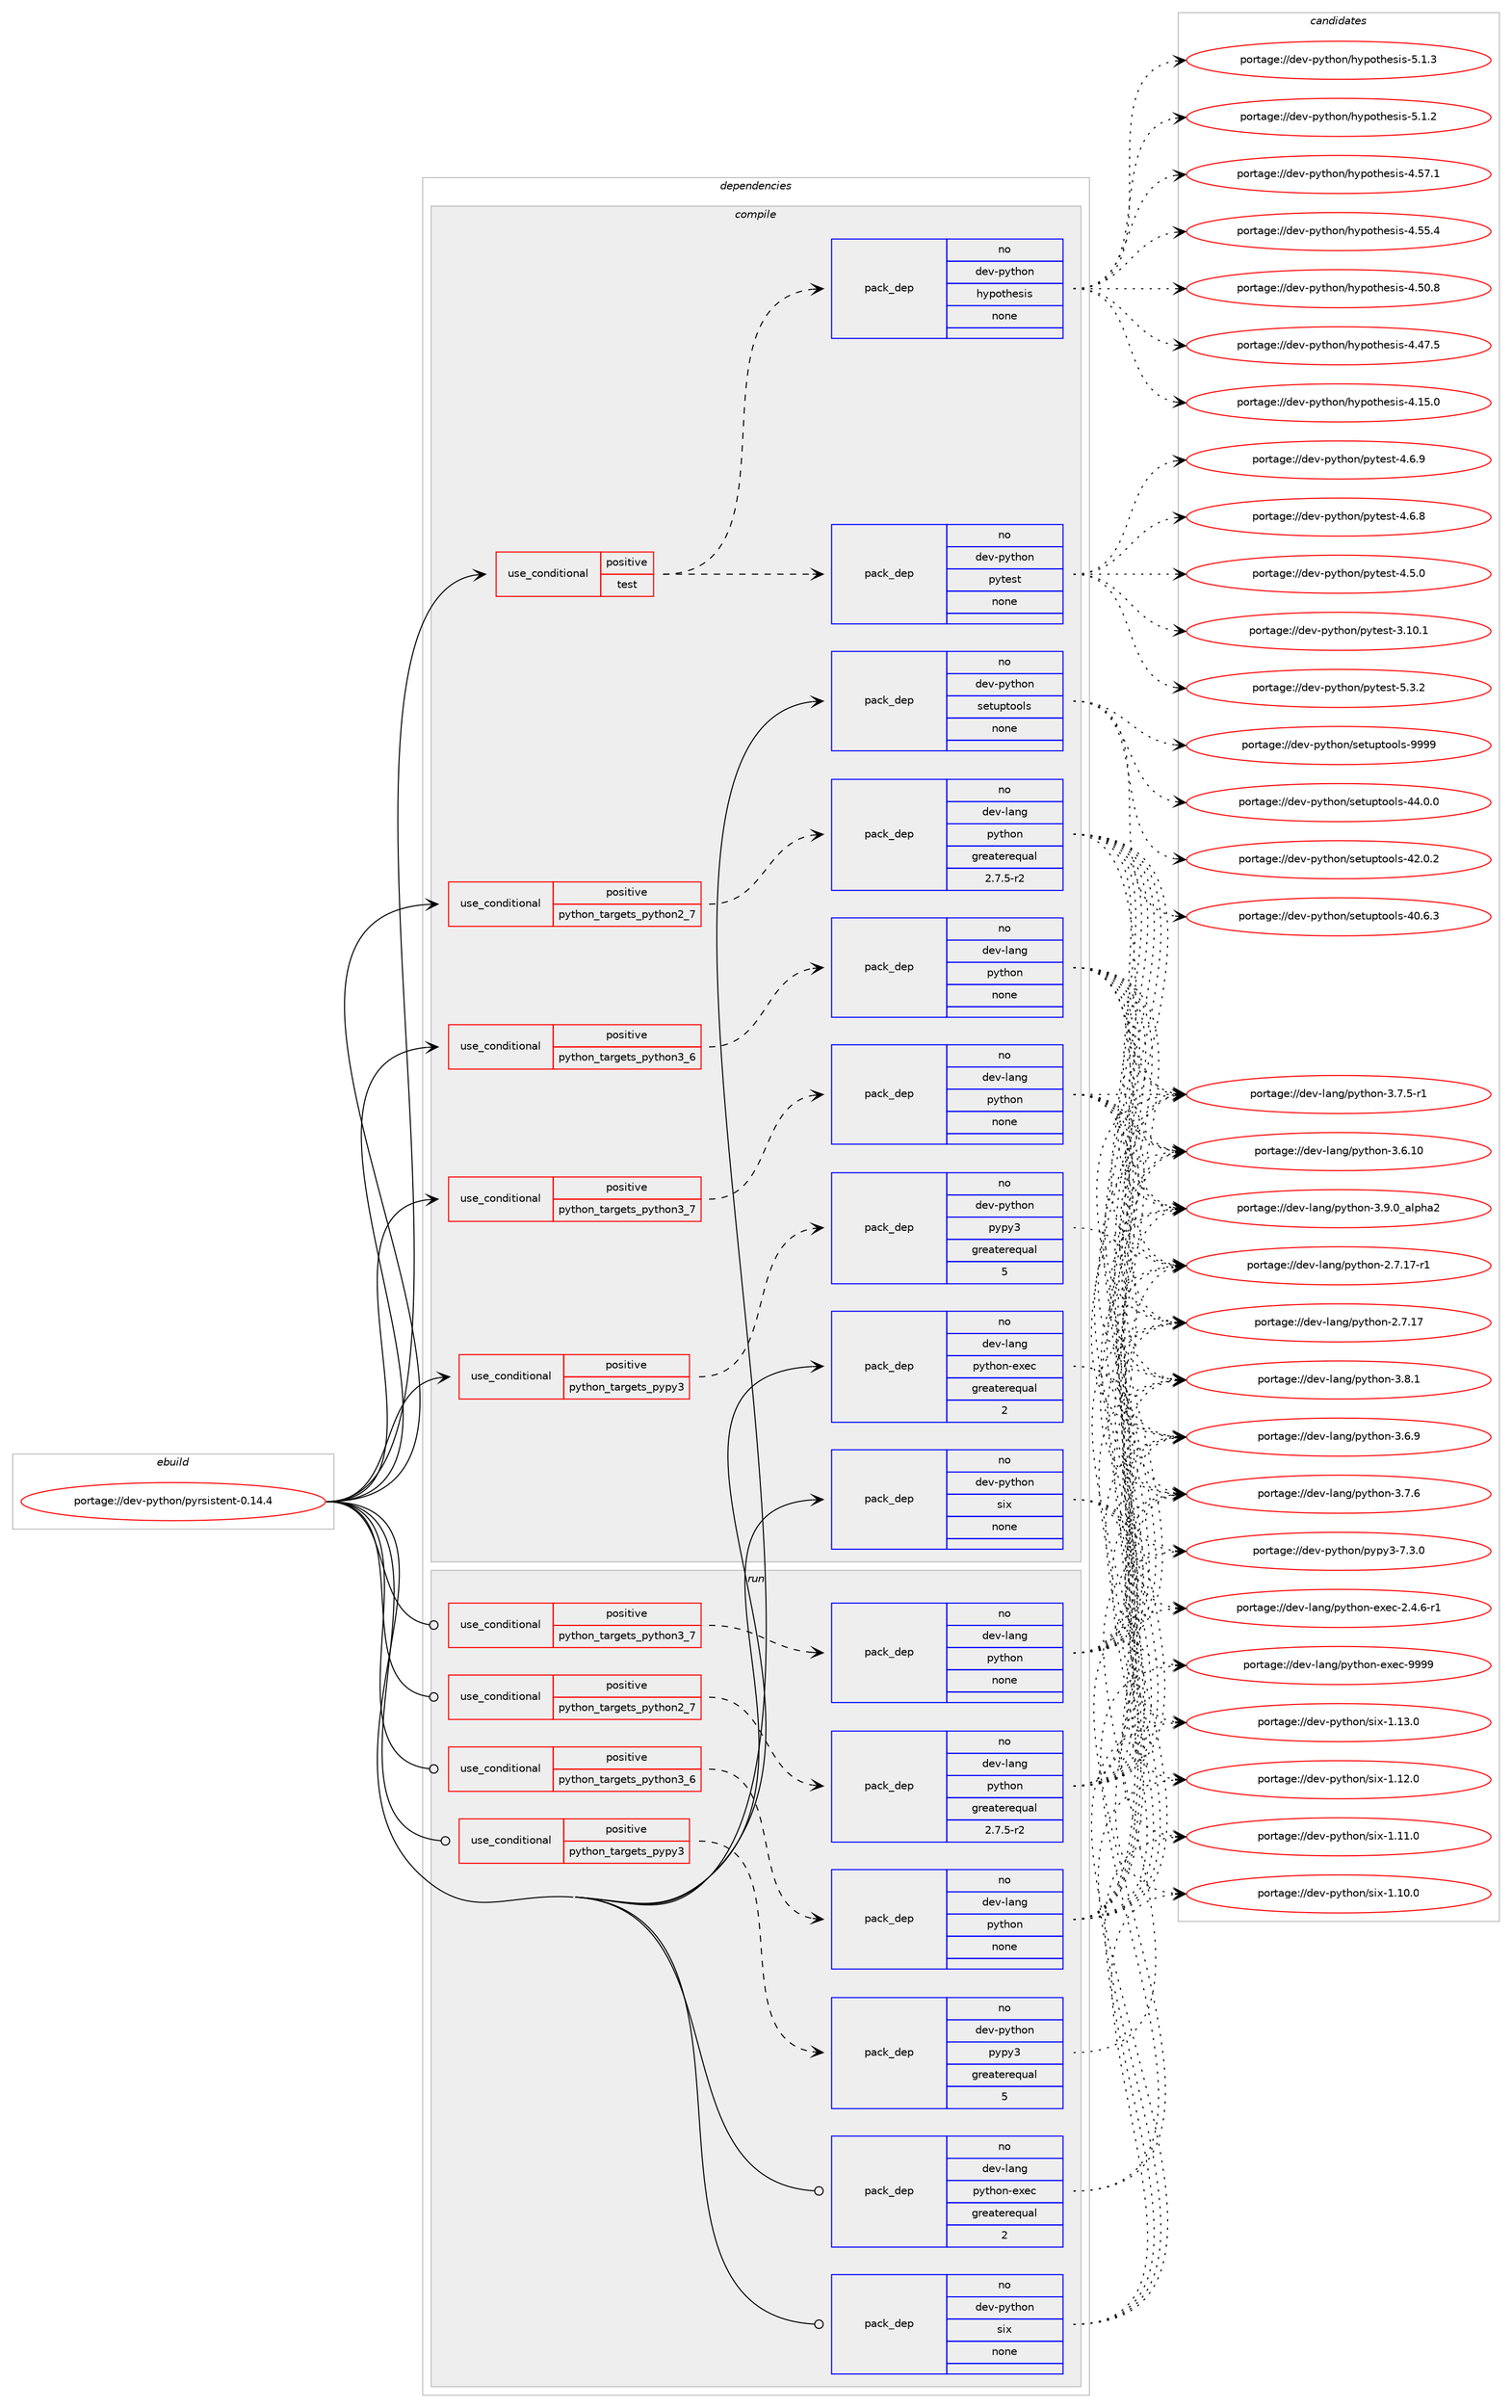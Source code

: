 digraph prolog {

# *************
# Graph options
# *************

newrank=true;
concentrate=true;
compound=true;
graph [rankdir=LR,fontname=Helvetica,fontsize=10,ranksep=1.5];#, ranksep=2.5, nodesep=0.2];
edge  [arrowhead=vee];
node  [fontname=Helvetica,fontsize=10];

# **********
# The ebuild
# **********

subgraph cluster_leftcol {
color=gray;
label=<<i>ebuild</i>>;
id [label="portage://dev-python/pyrsistent-0.14.4", color=red, width=4, href="../dev-python/pyrsistent-0.14.4.svg"];
}

# ****************
# The dependencies
# ****************

subgraph cluster_midcol {
color=gray;
label=<<i>dependencies</i>>;
subgraph cluster_compile {
fillcolor="#eeeeee";
style=filled;
label=<<i>compile</i>>;
subgraph cond108654 {
dependency435427 [label=<<TABLE BORDER="0" CELLBORDER="1" CELLSPACING="0" CELLPADDING="4"><TR><TD ROWSPAN="3" CELLPADDING="10">use_conditional</TD></TR><TR><TD>positive</TD></TR><TR><TD>python_targets_pypy3</TD></TR></TABLE>>, shape=none, color=red];
subgraph pack321847 {
dependency435428 [label=<<TABLE BORDER="0" CELLBORDER="1" CELLSPACING="0" CELLPADDING="4" WIDTH="220"><TR><TD ROWSPAN="6" CELLPADDING="30">pack_dep</TD></TR><TR><TD WIDTH="110">no</TD></TR><TR><TD>dev-python</TD></TR><TR><TD>pypy3</TD></TR><TR><TD>greaterequal</TD></TR><TR><TD>5</TD></TR></TABLE>>, shape=none, color=blue];
}
dependency435427:e -> dependency435428:w [weight=20,style="dashed",arrowhead="vee"];
}
id:e -> dependency435427:w [weight=20,style="solid",arrowhead="vee"];
subgraph cond108655 {
dependency435429 [label=<<TABLE BORDER="0" CELLBORDER="1" CELLSPACING="0" CELLPADDING="4"><TR><TD ROWSPAN="3" CELLPADDING="10">use_conditional</TD></TR><TR><TD>positive</TD></TR><TR><TD>python_targets_python2_7</TD></TR></TABLE>>, shape=none, color=red];
subgraph pack321848 {
dependency435430 [label=<<TABLE BORDER="0" CELLBORDER="1" CELLSPACING="0" CELLPADDING="4" WIDTH="220"><TR><TD ROWSPAN="6" CELLPADDING="30">pack_dep</TD></TR><TR><TD WIDTH="110">no</TD></TR><TR><TD>dev-lang</TD></TR><TR><TD>python</TD></TR><TR><TD>greaterequal</TD></TR><TR><TD>2.7.5-r2</TD></TR></TABLE>>, shape=none, color=blue];
}
dependency435429:e -> dependency435430:w [weight=20,style="dashed",arrowhead="vee"];
}
id:e -> dependency435429:w [weight=20,style="solid",arrowhead="vee"];
subgraph cond108656 {
dependency435431 [label=<<TABLE BORDER="0" CELLBORDER="1" CELLSPACING="0" CELLPADDING="4"><TR><TD ROWSPAN="3" CELLPADDING="10">use_conditional</TD></TR><TR><TD>positive</TD></TR><TR><TD>python_targets_python3_6</TD></TR></TABLE>>, shape=none, color=red];
subgraph pack321849 {
dependency435432 [label=<<TABLE BORDER="0" CELLBORDER="1" CELLSPACING="0" CELLPADDING="4" WIDTH="220"><TR><TD ROWSPAN="6" CELLPADDING="30">pack_dep</TD></TR><TR><TD WIDTH="110">no</TD></TR><TR><TD>dev-lang</TD></TR><TR><TD>python</TD></TR><TR><TD>none</TD></TR><TR><TD></TD></TR></TABLE>>, shape=none, color=blue];
}
dependency435431:e -> dependency435432:w [weight=20,style="dashed",arrowhead="vee"];
}
id:e -> dependency435431:w [weight=20,style="solid",arrowhead="vee"];
subgraph cond108657 {
dependency435433 [label=<<TABLE BORDER="0" CELLBORDER="1" CELLSPACING="0" CELLPADDING="4"><TR><TD ROWSPAN="3" CELLPADDING="10">use_conditional</TD></TR><TR><TD>positive</TD></TR><TR><TD>python_targets_python3_7</TD></TR></TABLE>>, shape=none, color=red];
subgraph pack321850 {
dependency435434 [label=<<TABLE BORDER="0" CELLBORDER="1" CELLSPACING="0" CELLPADDING="4" WIDTH="220"><TR><TD ROWSPAN="6" CELLPADDING="30">pack_dep</TD></TR><TR><TD WIDTH="110">no</TD></TR><TR><TD>dev-lang</TD></TR><TR><TD>python</TD></TR><TR><TD>none</TD></TR><TR><TD></TD></TR></TABLE>>, shape=none, color=blue];
}
dependency435433:e -> dependency435434:w [weight=20,style="dashed",arrowhead="vee"];
}
id:e -> dependency435433:w [weight=20,style="solid",arrowhead="vee"];
subgraph cond108658 {
dependency435435 [label=<<TABLE BORDER="0" CELLBORDER="1" CELLSPACING="0" CELLPADDING="4"><TR><TD ROWSPAN="3" CELLPADDING="10">use_conditional</TD></TR><TR><TD>positive</TD></TR><TR><TD>test</TD></TR></TABLE>>, shape=none, color=red];
subgraph pack321851 {
dependency435436 [label=<<TABLE BORDER="0" CELLBORDER="1" CELLSPACING="0" CELLPADDING="4" WIDTH="220"><TR><TD ROWSPAN="6" CELLPADDING="30">pack_dep</TD></TR><TR><TD WIDTH="110">no</TD></TR><TR><TD>dev-python</TD></TR><TR><TD>hypothesis</TD></TR><TR><TD>none</TD></TR><TR><TD></TD></TR></TABLE>>, shape=none, color=blue];
}
dependency435435:e -> dependency435436:w [weight=20,style="dashed",arrowhead="vee"];
subgraph pack321852 {
dependency435437 [label=<<TABLE BORDER="0" CELLBORDER="1" CELLSPACING="0" CELLPADDING="4" WIDTH="220"><TR><TD ROWSPAN="6" CELLPADDING="30">pack_dep</TD></TR><TR><TD WIDTH="110">no</TD></TR><TR><TD>dev-python</TD></TR><TR><TD>pytest</TD></TR><TR><TD>none</TD></TR><TR><TD></TD></TR></TABLE>>, shape=none, color=blue];
}
dependency435435:e -> dependency435437:w [weight=20,style="dashed",arrowhead="vee"];
}
id:e -> dependency435435:w [weight=20,style="solid",arrowhead="vee"];
subgraph pack321853 {
dependency435438 [label=<<TABLE BORDER="0" CELLBORDER="1" CELLSPACING="0" CELLPADDING="4" WIDTH="220"><TR><TD ROWSPAN="6" CELLPADDING="30">pack_dep</TD></TR><TR><TD WIDTH="110">no</TD></TR><TR><TD>dev-lang</TD></TR><TR><TD>python-exec</TD></TR><TR><TD>greaterequal</TD></TR><TR><TD>2</TD></TR></TABLE>>, shape=none, color=blue];
}
id:e -> dependency435438:w [weight=20,style="solid",arrowhead="vee"];
subgraph pack321854 {
dependency435439 [label=<<TABLE BORDER="0" CELLBORDER="1" CELLSPACING="0" CELLPADDING="4" WIDTH="220"><TR><TD ROWSPAN="6" CELLPADDING="30">pack_dep</TD></TR><TR><TD WIDTH="110">no</TD></TR><TR><TD>dev-python</TD></TR><TR><TD>setuptools</TD></TR><TR><TD>none</TD></TR><TR><TD></TD></TR></TABLE>>, shape=none, color=blue];
}
id:e -> dependency435439:w [weight=20,style="solid",arrowhead="vee"];
subgraph pack321855 {
dependency435440 [label=<<TABLE BORDER="0" CELLBORDER="1" CELLSPACING="0" CELLPADDING="4" WIDTH="220"><TR><TD ROWSPAN="6" CELLPADDING="30">pack_dep</TD></TR><TR><TD WIDTH="110">no</TD></TR><TR><TD>dev-python</TD></TR><TR><TD>six</TD></TR><TR><TD>none</TD></TR><TR><TD></TD></TR></TABLE>>, shape=none, color=blue];
}
id:e -> dependency435440:w [weight=20,style="solid",arrowhead="vee"];
}
subgraph cluster_compileandrun {
fillcolor="#eeeeee";
style=filled;
label=<<i>compile and run</i>>;
}
subgraph cluster_run {
fillcolor="#eeeeee";
style=filled;
label=<<i>run</i>>;
subgraph cond108659 {
dependency435441 [label=<<TABLE BORDER="0" CELLBORDER="1" CELLSPACING="0" CELLPADDING="4"><TR><TD ROWSPAN="3" CELLPADDING="10">use_conditional</TD></TR><TR><TD>positive</TD></TR><TR><TD>python_targets_pypy3</TD></TR></TABLE>>, shape=none, color=red];
subgraph pack321856 {
dependency435442 [label=<<TABLE BORDER="0" CELLBORDER="1" CELLSPACING="0" CELLPADDING="4" WIDTH="220"><TR><TD ROWSPAN="6" CELLPADDING="30">pack_dep</TD></TR><TR><TD WIDTH="110">no</TD></TR><TR><TD>dev-python</TD></TR><TR><TD>pypy3</TD></TR><TR><TD>greaterequal</TD></TR><TR><TD>5</TD></TR></TABLE>>, shape=none, color=blue];
}
dependency435441:e -> dependency435442:w [weight=20,style="dashed",arrowhead="vee"];
}
id:e -> dependency435441:w [weight=20,style="solid",arrowhead="odot"];
subgraph cond108660 {
dependency435443 [label=<<TABLE BORDER="0" CELLBORDER="1" CELLSPACING="0" CELLPADDING="4"><TR><TD ROWSPAN="3" CELLPADDING="10">use_conditional</TD></TR><TR><TD>positive</TD></TR><TR><TD>python_targets_python2_7</TD></TR></TABLE>>, shape=none, color=red];
subgraph pack321857 {
dependency435444 [label=<<TABLE BORDER="0" CELLBORDER="1" CELLSPACING="0" CELLPADDING="4" WIDTH="220"><TR><TD ROWSPAN="6" CELLPADDING="30">pack_dep</TD></TR><TR><TD WIDTH="110">no</TD></TR><TR><TD>dev-lang</TD></TR><TR><TD>python</TD></TR><TR><TD>greaterequal</TD></TR><TR><TD>2.7.5-r2</TD></TR></TABLE>>, shape=none, color=blue];
}
dependency435443:e -> dependency435444:w [weight=20,style="dashed",arrowhead="vee"];
}
id:e -> dependency435443:w [weight=20,style="solid",arrowhead="odot"];
subgraph cond108661 {
dependency435445 [label=<<TABLE BORDER="0" CELLBORDER="1" CELLSPACING="0" CELLPADDING="4"><TR><TD ROWSPAN="3" CELLPADDING="10">use_conditional</TD></TR><TR><TD>positive</TD></TR><TR><TD>python_targets_python3_6</TD></TR></TABLE>>, shape=none, color=red];
subgraph pack321858 {
dependency435446 [label=<<TABLE BORDER="0" CELLBORDER="1" CELLSPACING="0" CELLPADDING="4" WIDTH="220"><TR><TD ROWSPAN="6" CELLPADDING="30">pack_dep</TD></TR><TR><TD WIDTH="110">no</TD></TR><TR><TD>dev-lang</TD></TR><TR><TD>python</TD></TR><TR><TD>none</TD></TR><TR><TD></TD></TR></TABLE>>, shape=none, color=blue];
}
dependency435445:e -> dependency435446:w [weight=20,style="dashed",arrowhead="vee"];
}
id:e -> dependency435445:w [weight=20,style="solid",arrowhead="odot"];
subgraph cond108662 {
dependency435447 [label=<<TABLE BORDER="0" CELLBORDER="1" CELLSPACING="0" CELLPADDING="4"><TR><TD ROWSPAN="3" CELLPADDING="10">use_conditional</TD></TR><TR><TD>positive</TD></TR><TR><TD>python_targets_python3_7</TD></TR></TABLE>>, shape=none, color=red];
subgraph pack321859 {
dependency435448 [label=<<TABLE BORDER="0" CELLBORDER="1" CELLSPACING="0" CELLPADDING="4" WIDTH="220"><TR><TD ROWSPAN="6" CELLPADDING="30">pack_dep</TD></TR><TR><TD WIDTH="110">no</TD></TR><TR><TD>dev-lang</TD></TR><TR><TD>python</TD></TR><TR><TD>none</TD></TR><TR><TD></TD></TR></TABLE>>, shape=none, color=blue];
}
dependency435447:e -> dependency435448:w [weight=20,style="dashed",arrowhead="vee"];
}
id:e -> dependency435447:w [weight=20,style="solid",arrowhead="odot"];
subgraph pack321860 {
dependency435449 [label=<<TABLE BORDER="0" CELLBORDER="1" CELLSPACING="0" CELLPADDING="4" WIDTH="220"><TR><TD ROWSPAN="6" CELLPADDING="30">pack_dep</TD></TR><TR><TD WIDTH="110">no</TD></TR><TR><TD>dev-lang</TD></TR><TR><TD>python-exec</TD></TR><TR><TD>greaterequal</TD></TR><TR><TD>2</TD></TR></TABLE>>, shape=none, color=blue];
}
id:e -> dependency435449:w [weight=20,style="solid",arrowhead="odot"];
subgraph pack321861 {
dependency435450 [label=<<TABLE BORDER="0" CELLBORDER="1" CELLSPACING="0" CELLPADDING="4" WIDTH="220"><TR><TD ROWSPAN="6" CELLPADDING="30">pack_dep</TD></TR><TR><TD WIDTH="110">no</TD></TR><TR><TD>dev-python</TD></TR><TR><TD>six</TD></TR><TR><TD>none</TD></TR><TR><TD></TD></TR></TABLE>>, shape=none, color=blue];
}
id:e -> dependency435450:w [weight=20,style="solid",arrowhead="odot"];
}
}

# **************
# The candidates
# **************

subgraph cluster_choices {
rank=same;
color=gray;
label=<<i>candidates</i>>;

subgraph choice321847 {
color=black;
nodesep=1;
choice100101118451121211161041111104711212111212151455546514648 [label="portage://dev-python/pypy3-7.3.0", color=red, width=4,href="../dev-python/pypy3-7.3.0.svg"];
dependency435428:e -> choice100101118451121211161041111104711212111212151455546514648:w [style=dotted,weight="100"];
}
subgraph choice321848 {
color=black;
nodesep=1;
choice10010111845108971101034711212111610411111045514657464895971081121049750 [label="portage://dev-lang/python-3.9.0_alpha2", color=red, width=4,href="../dev-lang/python-3.9.0_alpha2.svg"];
choice100101118451089711010347112121116104111110455146564649 [label="portage://dev-lang/python-3.8.1", color=red, width=4,href="../dev-lang/python-3.8.1.svg"];
choice100101118451089711010347112121116104111110455146554654 [label="portage://dev-lang/python-3.7.6", color=red, width=4,href="../dev-lang/python-3.7.6.svg"];
choice1001011184510897110103471121211161041111104551465546534511449 [label="portage://dev-lang/python-3.7.5-r1", color=red, width=4,href="../dev-lang/python-3.7.5-r1.svg"];
choice100101118451089711010347112121116104111110455146544657 [label="portage://dev-lang/python-3.6.9", color=red, width=4,href="../dev-lang/python-3.6.9.svg"];
choice10010111845108971101034711212111610411111045514654464948 [label="portage://dev-lang/python-3.6.10", color=red, width=4,href="../dev-lang/python-3.6.10.svg"];
choice100101118451089711010347112121116104111110455046554649554511449 [label="portage://dev-lang/python-2.7.17-r1", color=red, width=4,href="../dev-lang/python-2.7.17-r1.svg"];
choice10010111845108971101034711212111610411111045504655464955 [label="portage://dev-lang/python-2.7.17", color=red, width=4,href="../dev-lang/python-2.7.17.svg"];
dependency435430:e -> choice10010111845108971101034711212111610411111045514657464895971081121049750:w [style=dotted,weight="100"];
dependency435430:e -> choice100101118451089711010347112121116104111110455146564649:w [style=dotted,weight="100"];
dependency435430:e -> choice100101118451089711010347112121116104111110455146554654:w [style=dotted,weight="100"];
dependency435430:e -> choice1001011184510897110103471121211161041111104551465546534511449:w [style=dotted,weight="100"];
dependency435430:e -> choice100101118451089711010347112121116104111110455146544657:w [style=dotted,weight="100"];
dependency435430:e -> choice10010111845108971101034711212111610411111045514654464948:w [style=dotted,weight="100"];
dependency435430:e -> choice100101118451089711010347112121116104111110455046554649554511449:w [style=dotted,weight="100"];
dependency435430:e -> choice10010111845108971101034711212111610411111045504655464955:w [style=dotted,weight="100"];
}
subgraph choice321849 {
color=black;
nodesep=1;
choice10010111845108971101034711212111610411111045514657464895971081121049750 [label="portage://dev-lang/python-3.9.0_alpha2", color=red, width=4,href="../dev-lang/python-3.9.0_alpha2.svg"];
choice100101118451089711010347112121116104111110455146564649 [label="portage://dev-lang/python-3.8.1", color=red, width=4,href="../dev-lang/python-3.8.1.svg"];
choice100101118451089711010347112121116104111110455146554654 [label="portage://dev-lang/python-3.7.6", color=red, width=4,href="../dev-lang/python-3.7.6.svg"];
choice1001011184510897110103471121211161041111104551465546534511449 [label="portage://dev-lang/python-3.7.5-r1", color=red, width=4,href="../dev-lang/python-3.7.5-r1.svg"];
choice100101118451089711010347112121116104111110455146544657 [label="portage://dev-lang/python-3.6.9", color=red, width=4,href="../dev-lang/python-3.6.9.svg"];
choice10010111845108971101034711212111610411111045514654464948 [label="portage://dev-lang/python-3.6.10", color=red, width=4,href="../dev-lang/python-3.6.10.svg"];
choice100101118451089711010347112121116104111110455046554649554511449 [label="portage://dev-lang/python-2.7.17-r1", color=red, width=4,href="../dev-lang/python-2.7.17-r1.svg"];
choice10010111845108971101034711212111610411111045504655464955 [label="portage://dev-lang/python-2.7.17", color=red, width=4,href="../dev-lang/python-2.7.17.svg"];
dependency435432:e -> choice10010111845108971101034711212111610411111045514657464895971081121049750:w [style=dotted,weight="100"];
dependency435432:e -> choice100101118451089711010347112121116104111110455146564649:w [style=dotted,weight="100"];
dependency435432:e -> choice100101118451089711010347112121116104111110455146554654:w [style=dotted,weight="100"];
dependency435432:e -> choice1001011184510897110103471121211161041111104551465546534511449:w [style=dotted,weight="100"];
dependency435432:e -> choice100101118451089711010347112121116104111110455146544657:w [style=dotted,weight="100"];
dependency435432:e -> choice10010111845108971101034711212111610411111045514654464948:w [style=dotted,weight="100"];
dependency435432:e -> choice100101118451089711010347112121116104111110455046554649554511449:w [style=dotted,weight="100"];
dependency435432:e -> choice10010111845108971101034711212111610411111045504655464955:w [style=dotted,weight="100"];
}
subgraph choice321850 {
color=black;
nodesep=1;
choice10010111845108971101034711212111610411111045514657464895971081121049750 [label="portage://dev-lang/python-3.9.0_alpha2", color=red, width=4,href="../dev-lang/python-3.9.0_alpha2.svg"];
choice100101118451089711010347112121116104111110455146564649 [label="portage://dev-lang/python-3.8.1", color=red, width=4,href="../dev-lang/python-3.8.1.svg"];
choice100101118451089711010347112121116104111110455146554654 [label="portage://dev-lang/python-3.7.6", color=red, width=4,href="../dev-lang/python-3.7.6.svg"];
choice1001011184510897110103471121211161041111104551465546534511449 [label="portage://dev-lang/python-3.7.5-r1", color=red, width=4,href="../dev-lang/python-3.7.5-r1.svg"];
choice100101118451089711010347112121116104111110455146544657 [label="portage://dev-lang/python-3.6.9", color=red, width=4,href="../dev-lang/python-3.6.9.svg"];
choice10010111845108971101034711212111610411111045514654464948 [label="portage://dev-lang/python-3.6.10", color=red, width=4,href="../dev-lang/python-3.6.10.svg"];
choice100101118451089711010347112121116104111110455046554649554511449 [label="portage://dev-lang/python-2.7.17-r1", color=red, width=4,href="../dev-lang/python-2.7.17-r1.svg"];
choice10010111845108971101034711212111610411111045504655464955 [label="portage://dev-lang/python-2.7.17", color=red, width=4,href="../dev-lang/python-2.7.17.svg"];
dependency435434:e -> choice10010111845108971101034711212111610411111045514657464895971081121049750:w [style=dotted,weight="100"];
dependency435434:e -> choice100101118451089711010347112121116104111110455146564649:w [style=dotted,weight="100"];
dependency435434:e -> choice100101118451089711010347112121116104111110455146554654:w [style=dotted,weight="100"];
dependency435434:e -> choice1001011184510897110103471121211161041111104551465546534511449:w [style=dotted,weight="100"];
dependency435434:e -> choice100101118451089711010347112121116104111110455146544657:w [style=dotted,weight="100"];
dependency435434:e -> choice10010111845108971101034711212111610411111045514654464948:w [style=dotted,weight="100"];
dependency435434:e -> choice100101118451089711010347112121116104111110455046554649554511449:w [style=dotted,weight="100"];
dependency435434:e -> choice10010111845108971101034711212111610411111045504655464955:w [style=dotted,weight="100"];
}
subgraph choice321851 {
color=black;
nodesep=1;
choice1001011184511212111610411111047104121112111116104101115105115455346494651 [label="portage://dev-python/hypothesis-5.1.3", color=red, width=4,href="../dev-python/hypothesis-5.1.3.svg"];
choice1001011184511212111610411111047104121112111116104101115105115455346494650 [label="portage://dev-python/hypothesis-5.1.2", color=red, width=4,href="../dev-python/hypothesis-5.1.2.svg"];
choice100101118451121211161041111104710412111211111610410111510511545524653554649 [label="portage://dev-python/hypothesis-4.57.1", color=red, width=4,href="../dev-python/hypothesis-4.57.1.svg"];
choice100101118451121211161041111104710412111211111610410111510511545524653534652 [label="portage://dev-python/hypothesis-4.55.4", color=red, width=4,href="../dev-python/hypothesis-4.55.4.svg"];
choice100101118451121211161041111104710412111211111610410111510511545524653484656 [label="portage://dev-python/hypothesis-4.50.8", color=red, width=4,href="../dev-python/hypothesis-4.50.8.svg"];
choice100101118451121211161041111104710412111211111610410111510511545524652554653 [label="portage://dev-python/hypothesis-4.47.5", color=red, width=4,href="../dev-python/hypothesis-4.47.5.svg"];
choice100101118451121211161041111104710412111211111610410111510511545524649534648 [label="portage://dev-python/hypothesis-4.15.0", color=red, width=4,href="../dev-python/hypothesis-4.15.0.svg"];
dependency435436:e -> choice1001011184511212111610411111047104121112111116104101115105115455346494651:w [style=dotted,weight="100"];
dependency435436:e -> choice1001011184511212111610411111047104121112111116104101115105115455346494650:w [style=dotted,weight="100"];
dependency435436:e -> choice100101118451121211161041111104710412111211111610410111510511545524653554649:w [style=dotted,weight="100"];
dependency435436:e -> choice100101118451121211161041111104710412111211111610410111510511545524653534652:w [style=dotted,weight="100"];
dependency435436:e -> choice100101118451121211161041111104710412111211111610410111510511545524653484656:w [style=dotted,weight="100"];
dependency435436:e -> choice100101118451121211161041111104710412111211111610410111510511545524652554653:w [style=dotted,weight="100"];
dependency435436:e -> choice100101118451121211161041111104710412111211111610410111510511545524649534648:w [style=dotted,weight="100"];
}
subgraph choice321852 {
color=black;
nodesep=1;
choice1001011184511212111610411111047112121116101115116455346514650 [label="portage://dev-python/pytest-5.3.2", color=red, width=4,href="../dev-python/pytest-5.3.2.svg"];
choice1001011184511212111610411111047112121116101115116455246544657 [label="portage://dev-python/pytest-4.6.9", color=red, width=4,href="../dev-python/pytest-4.6.9.svg"];
choice1001011184511212111610411111047112121116101115116455246544656 [label="portage://dev-python/pytest-4.6.8", color=red, width=4,href="../dev-python/pytest-4.6.8.svg"];
choice1001011184511212111610411111047112121116101115116455246534648 [label="portage://dev-python/pytest-4.5.0", color=red, width=4,href="../dev-python/pytest-4.5.0.svg"];
choice100101118451121211161041111104711212111610111511645514649484649 [label="portage://dev-python/pytest-3.10.1", color=red, width=4,href="../dev-python/pytest-3.10.1.svg"];
dependency435437:e -> choice1001011184511212111610411111047112121116101115116455346514650:w [style=dotted,weight="100"];
dependency435437:e -> choice1001011184511212111610411111047112121116101115116455246544657:w [style=dotted,weight="100"];
dependency435437:e -> choice1001011184511212111610411111047112121116101115116455246544656:w [style=dotted,weight="100"];
dependency435437:e -> choice1001011184511212111610411111047112121116101115116455246534648:w [style=dotted,weight="100"];
dependency435437:e -> choice100101118451121211161041111104711212111610111511645514649484649:w [style=dotted,weight="100"];
}
subgraph choice321853 {
color=black;
nodesep=1;
choice10010111845108971101034711212111610411111045101120101994557575757 [label="portage://dev-lang/python-exec-9999", color=red, width=4,href="../dev-lang/python-exec-9999.svg"];
choice10010111845108971101034711212111610411111045101120101994550465246544511449 [label="portage://dev-lang/python-exec-2.4.6-r1", color=red, width=4,href="../dev-lang/python-exec-2.4.6-r1.svg"];
dependency435438:e -> choice10010111845108971101034711212111610411111045101120101994557575757:w [style=dotted,weight="100"];
dependency435438:e -> choice10010111845108971101034711212111610411111045101120101994550465246544511449:w [style=dotted,weight="100"];
}
subgraph choice321854 {
color=black;
nodesep=1;
choice10010111845112121116104111110471151011161171121161111111081154557575757 [label="portage://dev-python/setuptools-9999", color=red, width=4,href="../dev-python/setuptools-9999.svg"];
choice100101118451121211161041111104711510111611711211611111110811545525246484648 [label="portage://dev-python/setuptools-44.0.0", color=red, width=4,href="../dev-python/setuptools-44.0.0.svg"];
choice100101118451121211161041111104711510111611711211611111110811545525046484650 [label="portage://dev-python/setuptools-42.0.2", color=red, width=4,href="../dev-python/setuptools-42.0.2.svg"];
choice100101118451121211161041111104711510111611711211611111110811545524846544651 [label="portage://dev-python/setuptools-40.6.3", color=red, width=4,href="../dev-python/setuptools-40.6.3.svg"];
dependency435439:e -> choice10010111845112121116104111110471151011161171121161111111081154557575757:w [style=dotted,weight="100"];
dependency435439:e -> choice100101118451121211161041111104711510111611711211611111110811545525246484648:w [style=dotted,weight="100"];
dependency435439:e -> choice100101118451121211161041111104711510111611711211611111110811545525046484650:w [style=dotted,weight="100"];
dependency435439:e -> choice100101118451121211161041111104711510111611711211611111110811545524846544651:w [style=dotted,weight="100"];
}
subgraph choice321855 {
color=black;
nodesep=1;
choice100101118451121211161041111104711510512045494649514648 [label="portage://dev-python/six-1.13.0", color=red, width=4,href="../dev-python/six-1.13.0.svg"];
choice100101118451121211161041111104711510512045494649504648 [label="portage://dev-python/six-1.12.0", color=red, width=4,href="../dev-python/six-1.12.0.svg"];
choice100101118451121211161041111104711510512045494649494648 [label="portage://dev-python/six-1.11.0", color=red, width=4,href="../dev-python/six-1.11.0.svg"];
choice100101118451121211161041111104711510512045494649484648 [label="portage://dev-python/six-1.10.0", color=red, width=4,href="../dev-python/six-1.10.0.svg"];
dependency435440:e -> choice100101118451121211161041111104711510512045494649514648:w [style=dotted,weight="100"];
dependency435440:e -> choice100101118451121211161041111104711510512045494649504648:w [style=dotted,weight="100"];
dependency435440:e -> choice100101118451121211161041111104711510512045494649494648:w [style=dotted,weight="100"];
dependency435440:e -> choice100101118451121211161041111104711510512045494649484648:w [style=dotted,weight="100"];
}
subgraph choice321856 {
color=black;
nodesep=1;
choice100101118451121211161041111104711212111212151455546514648 [label="portage://dev-python/pypy3-7.3.0", color=red, width=4,href="../dev-python/pypy3-7.3.0.svg"];
dependency435442:e -> choice100101118451121211161041111104711212111212151455546514648:w [style=dotted,weight="100"];
}
subgraph choice321857 {
color=black;
nodesep=1;
choice10010111845108971101034711212111610411111045514657464895971081121049750 [label="portage://dev-lang/python-3.9.0_alpha2", color=red, width=4,href="../dev-lang/python-3.9.0_alpha2.svg"];
choice100101118451089711010347112121116104111110455146564649 [label="portage://dev-lang/python-3.8.1", color=red, width=4,href="../dev-lang/python-3.8.1.svg"];
choice100101118451089711010347112121116104111110455146554654 [label="portage://dev-lang/python-3.7.6", color=red, width=4,href="../dev-lang/python-3.7.6.svg"];
choice1001011184510897110103471121211161041111104551465546534511449 [label="portage://dev-lang/python-3.7.5-r1", color=red, width=4,href="../dev-lang/python-3.7.5-r1.svg"];
choice100101118451089711010347112121116104111110455146544657 [label="portage://dev-lang/python-3.6.9", color=red, width=4,href="../dev-lang/python-3.6.9.svg"];
choice10010111845108971101034711212111610411111045514654464948 [label="portage://dev-lang/python-3.6.10", color=red, width=4,href="../dev-lang/python-3.6.10.svg"];
choice100101118451089711010347112121116104111110455046554649554511449 [label="portage://dev-lang/python-2.7.17-r1", color=red, width=4,href="../dev-lang/python-2.7.17-r1.svg"];
choice10010111845108971101034711212111610411111045504655464955 [label="portage://dev-lang/python-2.7.17", color=red, width=4,href="../dev-lang/python-2.7.17.svg"];
dependency435444:e -> choice10010111845108971101034711212111610411111045514657464895971081121049750:w [style=dotted,weight="100"];
dependency435444:e -> choice100101118451089711010347112121116104111110455146564649:w [style=dotted,weight="100"];
dependency435444:e -> choice100101118451089711010347112121116104111110455146554654:w [style=dotted,weight="100"];
dependency435444:e -> choice1001011184510897110103471121211161041111104551465546534511449:w [style=dotted,weight="100"];
dependency435444:e -> choice100101118451089711010347112121116104111110455146544657:w [style=dotted,weight="100"];
dependency435444:e -> choice10010111845108971101034711212111610411111045514654464948:w [style=dotted,weight="100"];
dependency435444:e -> choice100101118451089711010347112121116104111110455046554649554511449:w [style=dotted,weight="100"];
dependency435444:e -> choice10010111845108971101034711212111610411111045504655464955:w [style=dotted,weight="100"];
}
subgraph choice321858 {
color=black;
nodesep=1;
choice10010111845108971101034711212111610411111045514657464895971081121049750 [label="portage://dev-lang/python-3.9.0_alpha2", color=red, width=4,href="../dev-lang/python-3.9.0_alpha2.svg"];
choice100101118451089711010347112121116104111110455146564649 [label="portage://dev-lang/python-3.8.1", color=red, width=4,href="../dev-lang/python-3.8.1.svg"];
choice100101118451089711010347112121116104111110455146554654 [label="portage://dev-lang/python-3.7.6", color=red, width=4,href="../dev-lang/python-3.7.6.svg"];
choice1001011184510897110103471121211161041111104551465546534511449 [label="portage://dev-lang/python-3.7.5-r1", color=red, width=4,href="../dev-lang/python-3.7.5-r1.svg"];
choice100101118451089711010347112121116104111110455146544657 [label="portage://dev-lang/python-3.6.9", color=red, width=4,href="../dev-lang/python-3.6.9.svg"];
choice10010111845108971101034711212111610411111045514654464948 [label="portage://dev-lang/python-3.6.10", color=red, width=4,href="../dev-lang/python-3.6.10.svg"];
choice100101118451089711010347112121116104111110455046554649554511449 [label="portage://dev-lang/python-2.7.17-r1", color=red, width=4,href="../dev-lang/python-2.7.17-r1.svg"];
choice10010111845108971101034711212111610411111045504655464955 [label="portage://dev-lang/python-2.7.17", color=red, width=4,href="../dev-lang/python-2.7.17.svg"];
dependency435446:e -> choice10010111845108971101034711212111610411111045514657464895971081121049750:w [style=dotted,weight="100"];
dependency435446:e -> choice100101118451089711010347112121116104111110455146564649:w [style=dotted,weight="100"];
dependency435446:e -> choice100101118451089711010347112121116104111110455146554654:w [style=dotted,weight="100"];
dependency435446:e -> choice1001011184510897110103471121211161041111104551465546534511449:w [style=dotted,weight="100"];
dependency435446:e -> choice100101118451089711010347112121116104111110455146544657:w [style=dotted,weight="100"];
dependency435446:e -> choice10010111845108971101034711212111610411111045514654464948:w [style=dotted,weight="100"];
dependency435446:e -> choice100101118451089711010347112121116104111110455046554649554511449:w [style=dotted,weight="100"];
dependency435446:e -> choice10010111845108971101034711212111610411111045504655464955:w [style=dotted,weight="100"];
}
subgraph choice321859 {
color=black;
nodesep=1;
choice10010111845108971101034711212111610411111045514657464895971081121049750 [label="portage://dev-lang/python-3.9.0_alpha2", color=red, width=4,href="../dev-lang/python-3.9.0_alpha2.svg"];
choice100101118451089711010347112121116104111110455146564649 [label="portage://dev-lang/python-3.8.1", color=red, width=4,href="../dev-lang/python-3.8.1.svg"];
choice100101118451089711010347112121116104111110455146554654 [label="portage://dev-lang/python-3.7.6", color=red, width=4,href="../dev-lang/python-3.7.6.svg"];
choice1001011184510897110103471121211161041111104551465546534511449 [label="portage://dev-lang/python-3.7.5-r1", color=red, width=4,href="../dev-lang/python-3.7.5-r1.svg"];
choice100101118451089711010347112121116104111110455146544657 [label="portage://dev-lang/python-3.6.9", color=red, width=4,href="../dev-lang/python-3.6.9.svg"];
choice10010111845108971101034711212111610411111045514654464948 [label="portage://dev-lang/python-3.6.10", color=red, width=4,href="../dev-lang/python-3.6.10.svg"];
choice100101118451089711010347112121116104111110455046554649554511449 [label="portage://dev-lang/python-2.7.17-r1", color=red, width=4,href="../dev-lang/python-2.7.17-r1.svg"];
choice10010111845108971101034711212111610411111045504655464955 [label="portage://dev-lang/python-2.7.17", color=red, width=4,href="../dev-lang/python-2.7.17.svg"];
dependency435448:e -> choice10010111845108971101034711212111610411111045514657464895971081121049750:w [style=dotted,weight="100"];
dependency435448:e -> choice100101118451089711010347112121116104111110455146564649:w [style=dotted,weight="100"];
dependency435448:e -> choice100101118451089711010347112121116104111110455146554654:w [style=dotted,weight="100"];
dependency435448:e -> choice1001011184510897110103471121211161041111104551465546534511449:w [style=dotted,weight="100"];
dependency435448:e -> choice100101118451089711010347112121116104111110455146544657:w [style=dotted,weight="100"];
dependency435448:e -> choice10010111845108971101034711212111610411111045514654464948:w [style=dotted,weight="100"];
dependency435448:e -> choice100101118451089711010347112121116104111110455046554649554511449:w [style=dotted,weight="100"];
dependency435448:e -> choice10010111845108971101034711212111610411111045504655464955:w [style=dotted,weight="100"];
}
subgraph choice321860 {
color=black;
nodesep=1;
choice10010111845108971101034711212111610411111045101120101994557575757 [label="portage://dev-lang/python-exec-9999", color=red, width=4,href="../dev-lang/python-exec-9999.svg"];
choice10010111845108971101034711212111610411111045101120101994550465246544511449 [label="portage://dev-lang/python-exec-2.4.6-r1", color=red, width=4,href="../dev-lang/python-exec-2.4.6-r1.svg"];
dependency435449:e -> choice10010111845108971101034711212111610411111045101120101994557575757:w [style=dotted,weight="100"];
dependency435449:e -> choice10010111845108971101034711212111610411111045101120101994550465246544511449:w [style=dotted,weight="100"];
}
subgraph choice321861 {
color=black;
nodesep=1;
choice100101118451121211161041111104711510512045494649514648 [label="portage://dev-python/six-1.13.0", color=red, width=4,href="../dev-python/six-1.13.0.svg"];
choice100101118451121211161041111104711510512045494649504648 [label="portage://dev-python/six-1.12.0", color=red, width=4,href="../dev-python/six-1.12.0.svg"];
choice100101118451121211161041111104711510512045494649494648 [label="portage://dev-python/six-1.11.0", color=red, width=4,href="../dev-python/six-1.11.0.svg"];
choice100101118451121211161041111104711510512045494649484648 [label="portage://dev-python/six-1.10.0", color=red, width=4,href="../dev-python/six-1.10.0.svg"];
dependency435450:e -> choice100101118451121211161041111104711510512045494649514648:w [style=dotted,weight="100"];
dependency435450:e -> choice100101118451121211161041111104711510512045494649504648:w [style=dotted,weight="100"];
dependency435450:e -> choice100101118451121211161041111104711510512045494649494648:w [style=dotted,weight="100"];
dependency435450:e -> choice100101118451121211161041111104711510512045494649484648:w [style=dotted,weight="100"];
}
}

}
